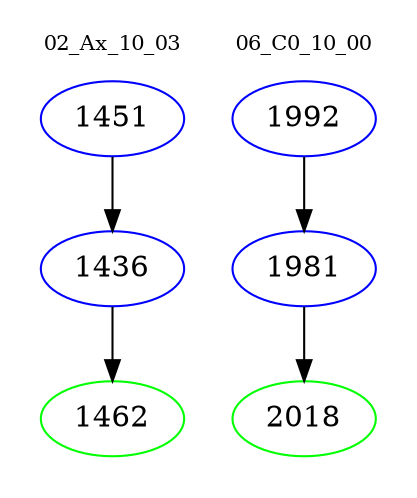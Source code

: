 digraph{
subgraph cluster_0 {
color = white
label = "02_Ax_10_03";
fontsize=10;
T0_1451 [label="1451", color="blue"]
T0_1451 -> T0_1436 [color="black"]
T0_1436 [label="1436", color="blue"]
T0_1436 -> T0_1462 [color="black"]
T0_1462 [label="1462", color="green"]
}
subgraph cluster_1 {
color = white
label = "06_C0_10_00";
fontsize=10;
T1_1992 [label="1992", color="blue"]
T1_1992 -> T1_1981 [color="black"]
T1_1981 [label="1981", color="blue"]
T1_1981 -> T1_2018 [color="black"]
T1_2018 [label="2018", color="green"]
}
}

